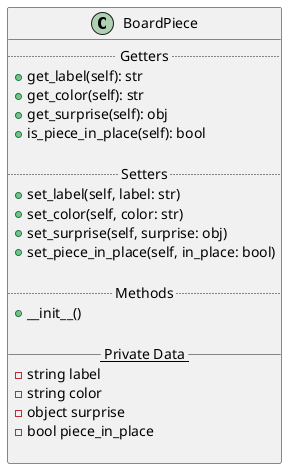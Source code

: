 @startuml

class BoardPiece{
.... Getters ....
+ get_label(self): str
+ get_color(self): str
+ get_surprise(self): obj
+ is_piece_in_place(self): bool

.... Setters ....
 + set_label(self, label: str)
 + set_color(self, color: str)
 + set_surprise(self, surprise: obj)
 + set_piece_in_place(self, in_place: bool)

.... Methods ....
 + __init__()

____ Private Data ____
 - string label
 - string color
 - object surprise
 - bool piece_in_place

}

@enduml